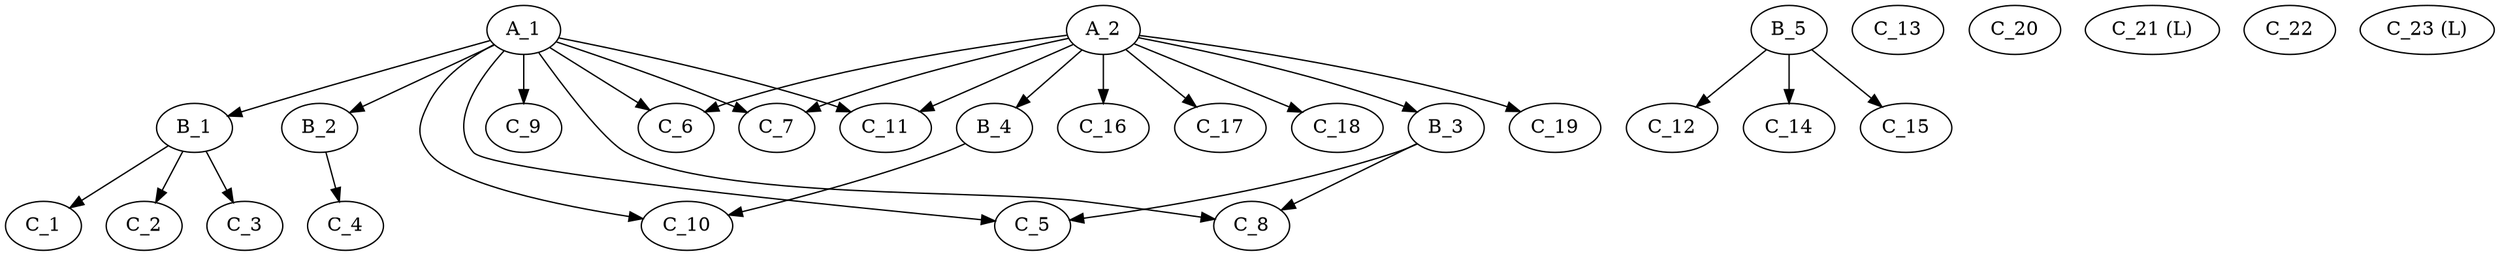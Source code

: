 digraph Embedding {

	"A_1" -> "B_1";
	"A_1" -> "B_2";
	"A_2" -> "B_3";
	"A_2" -> "B_4";
	         "B_5";

	"A_1" -> "C_5";
	"A_1" -> "C_6";
	"A_1" -> "C_7";
	"A_1" -> "C_8";
	"A_1" -> "C_9";
	"A_1" -> "C_10";
	"A_1" -> "C_11";
	"A_2" -> "C_6";
	"A_2" -> "C_7";
	"A_2" -> "C_11";
	"A_2" -> "C_16";
	"A_2" -> "C_17";
	"A_2" -> "C_18";
	"A_2" -> "C_19";

	"B_1" -> "C_1";
	"B_1" -> "C_2";
	"B_1" -> "C_3";
	"B_2" -> "C_4";
	"B_3" -> "C_5";
	"B_3" -> "C_8";
	"B_4" -> "C_10";
	"B_5" -> "C_12";
	"B_5" -> "C_14";
	"B_5" -> "C_15";

	         "C_6";
	         "C_7";
	         "C_9";
	         "C_11";
	         "C_13";
	         "C_16";
	         "C_17";
	         "C_18";
	         "C_19";
	         "C_20";
	         "C_21 (L)";
	         "C_22";
	         "C_23 (L)";
}
